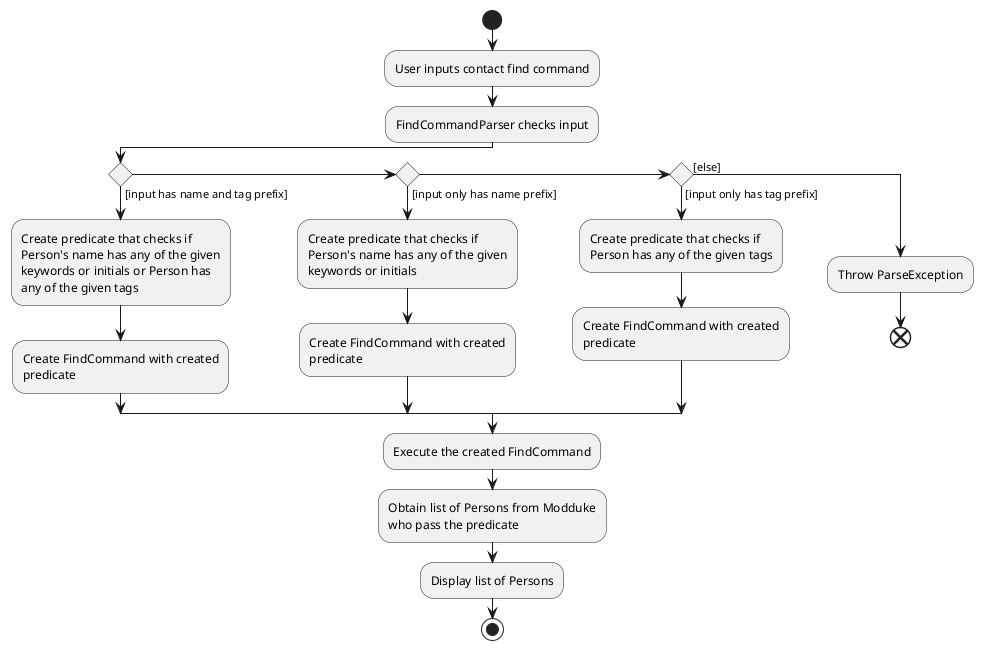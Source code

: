 @startuml
start
:User inputs contact find command;
:FindCommandParser checks input;
if() then ([input has name and tag prefix])
:Create predicate that checks if
Person's name has any of the given
keywords or initials or Person has
any of the given tags;
:Create FindCommand with created
predicate;
elseif() then ([input only has name prefix])
:Create predicate that checks if
Person's name has any of the given
keywords or initials;
:Create FindCommand with created
predicate;
elseif() then ([input only has tag prefix])
:Create predicate that checks if
Person has any of the given tags;
:Create FindCommand with created
predicate;
else ([else])
:Throw ParseException;
end
endif
:Execute the created FindCommand;
:Obtain list of Persons from Modduke
who pass the predicate;
:Display list of Persons;
stop
@enduml
